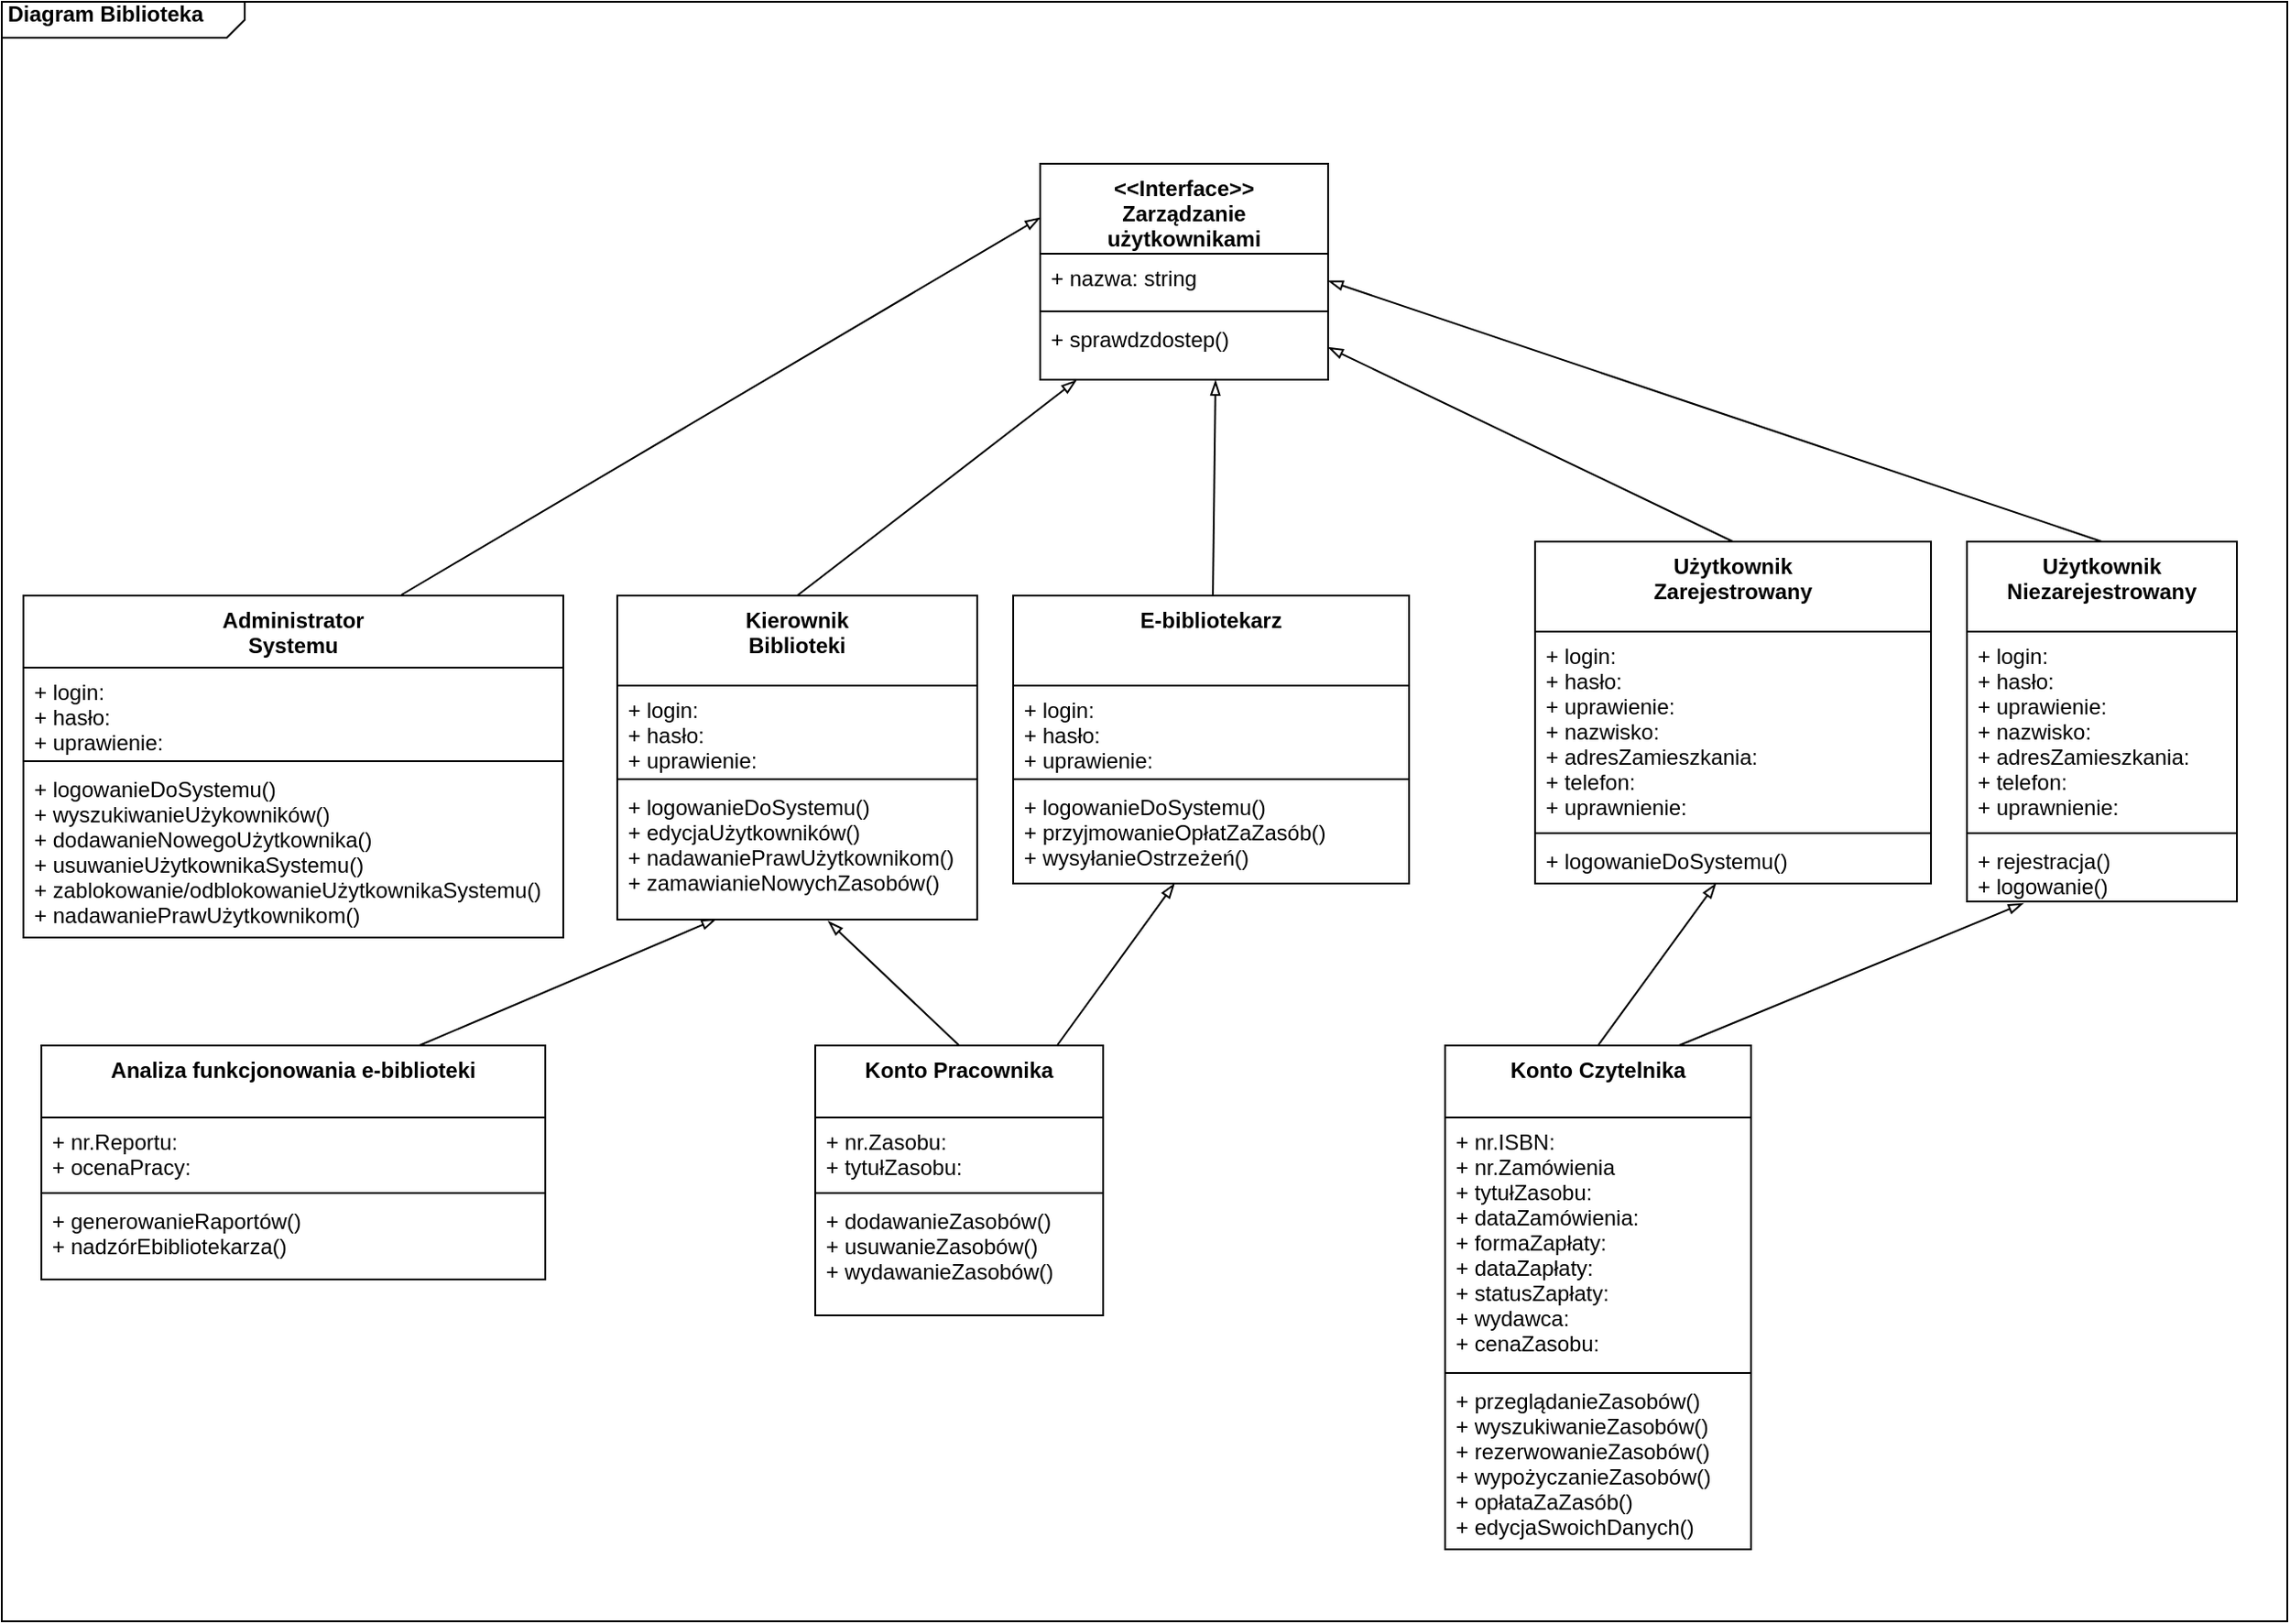 <mxfile version="13.8.5" type="github">
  <diagram id="VM9gNFSTtRiQbZlDsglk" name="Page-1">
    <mxGraphModel dx="496" dy="1932" grid="1" gridSize="10" guides="1" tooltips="1" connect="1" arrows="1" fold="1" page="1" pageScale="1" pageWidth="1169" pageHeight="1654" math="0" shadow="0">
      <root>
        <mxCell id="0" />
        <mxCell id="1" parent="0" />
        <mxCell id="r10WBX3e6Jypb6VtqJ61-32" value="&lt;b&gt;&amp;nbsp;Diagram Biblioteka&lt;/b&gt;" style="html=1;shape=mxgraph.sysml.package;xSize=90;align=left;spacingLeft=10;overflow=fill;strokeWidth=1;recursiveResize=0;labelX=135.71;" vertex="1" parent="1">
          <mxGeometry x="8" y="-100" width="1270" height="900" as="geometry" />
        </mxCell>
        <mxCell id="r10WBX3e6Jypb6VtqJ61-43" style="rounded=0;orthogonalLoop=1;jettySize=auto;html=1;exitX=0.5;exitY=0;exitDx=0;exitDy=0;entryX=0.126;entryY=1.009;entryDx=0;entryDy=0;entryPerimeter=0;endArrow=blockThin;endFill=0;" edge="1" parent="1" source="BHRHvB2tTrrgc57krQOK-1" target="r10WBX3e6Jypb6VtqJ61-4">
          <mxGeometry relative="1" as="geometry" />
        </mxCell>
        <mxCell id="BHRHvB2tTrrgc57krQOK-1" value="Kierownik&#xa;Biblioteki" style="swimlane;fontStyle=1;align=center;verticalAlign=top;childLayout=stackLayout;horizontal=1;startSize=50;horizontalStack=0;resizeParent=1;resizeParentMax=0;resizeLast=0;collapsible=1;marginBottom=0;" parent="1" vertex="1">
          <mxGeometry x="350" y="230" width="200" height="180" as="geometry" />
        </mxCell>
        <mxCell id="BHRHvB2tTrrgc57krQOK-2" value="+ login:&#xa;+ hasło:&#xa;+ uprawienie:" style="text;strokeColor=none;fillColor=none;align=left;verticalAlign=top;spacingLeft=4;spacingRight=4;overflow=hidden;rotatable=0;points=[[0,0.5],[1,0.5]];portConstraint=eastwest;" parent="BHRHvB2tTrrgc57krQOK-1" vertex="1">
          <mxGeometry y="50" width="200" height="50" as="geometry" />
        </mxCell>
        <mxCell id="BHRHvB2tTrrgc57krQOK-3" value="" style="line;strokeWidth=1;fillColor=none;align=left;verticalAlign=middle;spacingTop=-1;spacingLeft=3;spacingRight=3;rotatable=0;labelPosition=right;points=[];portConstraint=eastwest;" parent="BHRHvB2tTrrgc57krQOK-1" vertex="1">
          <mxGeometry y="100" width="200" height="4" as="geometry" />
        </mxCell>
        <mxCell id="BHRHvB2tTrrgc57krQOK-4" value="+ logowanieDoSystemu()&#xa;+ edycjaUżytkowników()&#xa;+ nadawaniePrawUżytkownikom()&#xa;+ zamawianieNowychZasobów()" style="text;strokeColor=none;fillColor=none;align=left;verticalAlign=top;spacingLeft=4;spacingRight=4;overflow=hidden;rotatable=0;points=[[0,0.5],[1,0.5]];portConstraint=eastwest;" parent="BHRHvB2tTrrgc57krQOK-1" vertex="1">
          <mxGeometry y="104" width="200" height="76" as="geometry" />
        </mxCell>
        <mxCell id="BHRHvB2tTrrgc57krQOK-6" value="Administrator&#xa;Systemu" style="swimlane;fontStyle=1;align=center;verticalAlign=top;childLayout=stackLayout;horizontal=1;startSize=40;horizontalStack=0;resizeParent=1;resizeParentMax=0;resizeLast=0;collapsible=1;marginBottom=0;" parent="1" vertex="1">
          <mxGeometry x="20" y="230" width="300" height="190" as="geometry" />
        </mxCell>
        <mxCell id="BHRHvB2tTrrgc57krQOK-7" value="+ login:&#xa;+ hasło:&#xa;+ uprawienie:" style="text;strokeColor=none;fillColor=none;align=left;verticalAlign=top;spacingLeft=4;spacingRight=4;overflow=hidden;rotatable=0;points=[[0,0.5],[1,0.5]];portConstraint=eastwest;" parent="BHRHvB2tTrrgc57krQOK-6" vertex="1">
          <mxGeometry y="40" width="300" height="50" as="geometry" />
        </mxCell>
        <mxCell id="BHRHvB2tTrrgc57krQOK-8" value="" style="line;strokeWidth=1;fillColor=none;align=left;verticalAlign=middle;spacingTop=-1;spacingLeft=3;spacingRight=3;rotatable=0;labelPosition=right;points=[];portConstraint=eastwest;" parent="BHRHvB2tTrrgc57krQOK-6" vertex="1">
          <mxGeometry y="90" width="300" height="4" as="geometry" />
        </mxCell>
        <mxCell id="BHRHvB2tTrrgc57krQOK-9" value="+ logowanieDoSystemu()&#xa;+ wyszukiwanieUżykowników()&#xa;+ dodawanieNowegoUżytkownika()&#xa;+ usuwanieUżytkownikaSystemu()&#xa;+ zablokowanie/odblokowanieUżytkownikaSystemu()&#xa;+ nadawaniePrawUżytkownikom()" style="text;strokeColor=none;fillColor=none;align=left;verticalAlign=top;spacingLeft=4;spacingRight=4;overflow=hidden;rotatable=0;points=[[0,0.5],[1,0.5]];portConstraint=eastwest;" parent="BHRHvB2tTrrgc57krQOK-6" vertex="1">
          <mxGeometry y="94" width="300" height="96" as="geometry" />
        </mxCell>
        <mxCell id="r10WBX3e6Jypb6VtqJ61-1" value="&lt;&lt;Interface&gt;&gt;&#xa;Zarządzanie&#xa;użytkownikami" style="swimlane;fontStyle=1;align=center;verticalAlign=top;childLayout=stackLayout;horizontal=1;startSize=50;horizontalStack=0;resizeParent=1;resizeParentMax=0;resizeLast=0;collapsible=1;marginBottom=0;" vertex="1" parent="1">
          <mxGeometry x="585" y="-10" width="160" height="120" as="geometry" />
        </mxCell>
        <mxCell id="r10WBX3e6Jypb6VtqJ61-2" value="+ nazwa: string" style="text;strokeColor=none;fillColor=none;align=left;verticalAlign=top;spacingLeft=4;spacingRight=4;overflow=hidden;rotatable=0;points=[[0,0.5],[1,0.5]];portConstraint=eastwest;" vertex="1" parent="r10WBX3e6Jypb6VtqJ61-1">
          <mxGeometry y="50" width="160" height="30" as="geometry" />
        </mxCell>
        <mxCell id="r10WBX3e6Jypb6VtqJ61-3" value="" style="line;strokeWidth=1;fillColor=none;align=left;verticalAlign=middle;spacingTop=-1;spacingLeft=3;spacingRight=3;rotatable=0;labelPosition=right;points=[];portConstraint=eastwest;" vertex="1" parent="r10WBX3e6Jypb6VtqJ61-1">
          <mxGeometry y="80" width="160" height="4" as="geometry" />
        </mxCell>
        <mxCell id="r10WBX3e6Jypb6VtqJ61-4" value="+ sprawdzdostep()" style="text;strokeColor=none;fillColor=none;align=left;verticalAlign=top;spacingLeft=4;spacingRight=4;overflow=hidden;rotatable=0;points=[[0,0.5],[1,0.5]];portConstraint=eastwest;" vertex="1" parent="r10WBX3e6Jypb6VtqJ61-1">
          <mxGeometry y="84" width="160" height="36" as="geometry" />
        </mxCell>
        <mxCell id="r10WBX3e6Jypb6VtqJ61-47" style="edgeStyle=none;rounded=0;orthogonalLoop=1;jettySize=auto;html=1;exitX=0.5;exitY=0;exitDx=0;exitDy=0;entryX=1;entryY=0.5;entryDx=0;entryDy=0;endArrow=blockThin;endFill=0;" edge="1" parent="1" source="r10WBX3e6Jypb6VtqJ61-14" target="r10WBX3e6Jypb6VtqJ61-2">
          <mxGeometry relative="1" as="geometry" />
        </mxCell>
        <mxCell id="r10WBX3e6Jypb6VtqJ61-14" value="Użytkownik&#xa;Niezarejestrowany" style="swimlane;fontStyle=1;align=center;verticalAlign=top;childLayout=stackLayout;horizontal=1;startSize=50;horizontalStack=0;resizeParent=1;resizeParentMax=0;resizeLast=0;collapsible=1;marginBottom=0;" vertex="1" parent="1">
          <mxGeometry x="1100" y="200" width="150" height="200" as="geometry" />
        </mxCell>
        <mxCell id="r10WBX3e6Jypb6VtqJ61-15" value="+ login:&#xa;+ hasło:&#xa;+ uprawienie:&#xa;+ nazwisko:&#xa;+ adresZamieszkania:&#xa;+ telefon:&#xa;+ uprawnienie:" style="text;strokeColor=none;fillColor=none;align=left;verticalAlign=top;spacingLeft=4;spacingRight=4;overflow=hidden;rotatable=0;points=[[0,0.5],[1,0.5]];portConstraint=eastwest;" vertex="1" parent="r10WBX3e6Jypb6VtqJ61-14">
          <mxGeometry y="50" width="150" height="110" as="geometry" />
        </mxCell>
        <mxCell id="r10WBX3e6Jypb6VtqJ61-16" value="" style="line;strokeWidth=1;fillColor=none;align=left;verticalAlign=middle;spacingTop=-1;spacingLeft=3;spacingRight=3;rotatable=0;labelPosition=right;points=[];portConstraint=eastwest;" vertex="1" parent="r10WBX3e6Jypb6VtqJ61-14">
          <mxGeometry y="160" width="150" height="4" as="geometry" />
        </mxCell>
        <mxCell id="r10WBX3e6Jypb6VtqJ61-17" value="+ rejestracja()&#xa;+ logowanie()" style="text;strokeColor=none;fillColor=none;align=left;verticalAlign=top;spacingLeft=4;spacingRight=4;overflow=hidden;rotatable=0;points=[[0,0.5],[1,0.5]];portConstraint=eastwest;" vertex="1" parent="r10WBX3e6Jypb6VtqJ61-14">
          <mxGeometry y="164" width="150" height="36" as="geometry" />
        </mxCell>
        <mxCell id="r10WBX3e6Jypb6VtqJ61-49" style="edgeStyle=none;rounded=0;orthogonalLoop=1;jettySize=auto;html=1;exitX=0.5;exitY=0;exitDx=0;exitDy=0;entryX=0.586;entryY=1.013;entryDx=0;entryDy=0;entryPerimeter=0;endArrow=blockThin;endFill=0;" edge="1" parent="1" source="r10WBX3e6Jypb6VtqJ61-19" target="BHRHvB2tTrrgc57krQOK-4">
          <mxGeometry relative="1" as="geometry" />
        </mxCell>
        <mxCell id="r10WBX3e6Jypb6VtqJ61-50" style="edgeStyle=none;rounded=0;orthogonalLoop=1;jettySize=auto;html=1;endArrow=blockThin;endFill=0;" edge="1" parent="1" source="r10WBX3e6Jypb6VtqJ61-19" target="r10WBX3e6Jypb6VtqJ61-9">
          <mxGeometry relative="1" as="geometry" />
        </mxCell>
        <mxCell id="r10WBX3e6Jypb6VtqJ61-19" value="Konto Pracownika" style="swimlane;fontStyle=1;align=center;verticalAlign=top;childLayout=stackLayout;horizontal=1;startSize=40;horizontalStack=0;resizeParent=1;resizeParentMax=0;resizeLast=0;collapsible=1;marginBottom=0;" vertex="1" parent="1">
          <mxGeometry x="460" y="480" width="160" height="150" as="geometry" />
        </mxCell>
        <mxCell id="r10WBX3e6Jypb6VtqJ61-20" value="+ nr.Zasobu:&#xa;+ tytułZasobu:" style="text;strokeColor=none;fillColor=none;align=left;verticalAlign=top;spacingLeft=4;spacingRight=4;overflow=hidden;rotatable=0;points=[[0,0.5],[1,0.5]];portConstraint=eastwest;" vertex="1" parent="r10WBX3e6Jypb6VtqJ61-19">
          <mxGeometry y="40" width="160" height="40" as="geometry" />
        </mxCell>
        <mxCell id="r10WBX3e6Jypb6VtqJ61-21" value="" style="line;strokeWidth=1;fillColor=none;align=left;verticalAlign=middle;spacingTop=-1;spacingLeft=3;spacingRight=3;rotatable=0;labelPosition=right;points=[];portConstraint=eastwest;" vertex="1" parent="r10WBX3e6Jypb6VtqJ61-19">
          <mxGeometry y="80" width="160" height="4" as="geometry" />
        </mxCell>
        <mxCell id="r10WBX3e6Jypb6VtqJ61-22" value="+ dodawanieZasobów()&#xa;+ usuwanieZasobów()&#xa;+ wydawanieZasobów()" style="text;strokeColor=none;fillColor=none;align=left;verticalAlign=top;spacingLeft=4;spacingRight=4;overflow=hidden;rotatable=0;points=[[0,0.5],[1,0.5]];portConstraint=eastwest;" vertex="1" parent="r10WBX3e6Jypb6VtqJ61-19">
          <mxGeometry y="84" width="160" height="66" as="geometry" />
        </mxCell>
        <mxCell id="r10WBX3e6Jypb6VtqJ61-48" style="edgeStyle=none;rounded=0;orthogonalLoop=1;jettySize=auto;html=1;exitX=0.75;exitY=0;exitDx=0;exitDy=0;entryX=0.276;entryY=0.995;entryDx=0;entryDy=0;entryPerimeter=0;endArrow=blockThin;endFill=0;" edge="1" parent="1" source="r10WBX3e6Jypb6VtqJ61-23" target="BHRHvB2tTrrgc57krQOK-4">
          <mxGeometry relative="1" as="geometry" />
        </mxCell>
        <mxCell id="r10WBX3e6Jypb6VtqJ61-23" value="Analiza funkcjonowania e-biblioteki" style="swimlane;fontStyle=1;align=center;verticalAlign=top;childLayout=stackLayout;horizontal=1;startSize=40;horizontalStack=0;resizeParent=1;resizeParentMax=0;resizeLast=0;collapsible=1;marginBottom=0;" vertex="1" parent="1">
          <mxGeometry x="30" y="480" width="280" height="130" as="geometry" />
        </mxCell>
        <mxCell id="r10WBX3e6Jypb6VtqJ61-24" value="+ nr.Reportu:&#xa;+ ocenaPracy:" style="text;strokeColor=none;fillColor=none;align=left;verticalAlign=top;spacingLeft=4;spacingRight=4;overflow=hidden;rotatable=0;points=[[0,0.5],[1,0.5]];portConstraint=eastwest;" vertex="1" parent="r10WBX3e6Jypb6VtqJ61-23">
          <mxGeometry y="40" width="280" height="40" as="geometry" />
        </mxCell>
        <mxCell id="r10WBX3e6Jypb6VtqJ61-25" value="" style="line;strokeWidth=1;fillColor=none;align=left;verticalAlign=middle;spacingTop=-1;spacingLeft=3;spacingRight=3;rotatable=0;labelPosition=right;points=[];portConstraint=eastwest;" vertex="1" parent="r10WBX3e6Jypb6VtqJ61-23">
          <mxGeometry y="80" width="280" height="4" as="geometry" />
        </mxCell>
        <mxCell id="r10WBX3e6Jypb6VtqJ61-26" value="+ generowanieRaportów()&#xa;+ nadzórEbibliotekarza()" style="text;strokeColor=none;fillColor=none;align=left;verticalAlign=top;spacingLeft=4;spacingRight=4;overflow=hidden;rotatable=0;points=[[0,0.5],[1,0.5]];portConstraint=eastwest;" vertex="1" parent="r10WBX3e6Jypb6VtqJ61-23">
          <mxGeometry y="84" width="280" height="46" as="geometry" />
        </mxCell>
        <mxCell id="r10WBX3e6Jypb6VtqJ61-51" style="edgeStyle=none;rounded=0;orthogonalLoop=1;jettySize=auto;html=1;exitX=0.5;exitY=0;exitDx=0;exitDy=0;endArrow=blockThin;endFill=0;" edge="1" parent="1" source="r10WBX3e6Jypb6VtqJ61-28" target="r10WBX3e6Jypb6VtqJ61-13">
          <mxGeometry relative="1" as="geometry" />
        </mxCell>
        <mxCell id="r10WBX3e6Jypb6VtqJ61-52" value="" style="edgeStyle=none;rounded=0;orthogonalLoop=1;jettySize=auto;html=1;exitX=0.75;exitY=0;exitDx=0;exitDy=0;endArrow=blockThin;endFill=0;" edge="1" parent="1">
          <mxGeometry relative="1" as="geometry">
            <mxPoint x="937.5" y="481" as="sourcePoint" />
            <mxPoint x="1131.378" y="401" as="targetPoint" />
          </mxGeometry>
        </mxCell>
        <mxCell id="r10WBX3e6Jypb6VtqJ61-28" value="Konto Czytelnika" style="swimlane;fontStyle=1;align=center;verticalAlign=top;childLayout=stackLayout;horizontal=1;startSize=40;horizontalStack=0;resizeParent=1;resizeParentMax=0;resizeLast=0;collapsible=1;marginBottom=0;" vertex="1" parent="1">
          <mxGeometry x="810" y="480" width="170" height="280" as="geometry" />
        </mxCell>
        <mxCell id="r10WBX3e6Jypb6VtqJ61-29" value="+ nr.ISBN:&#xa;+ nr.Zamówienia&#xa;+ tytułZasobu:&#xa;+ dataZamówienia:&#xa;+ formaZapłaty:&#xa;+ dataZapłaty:&#xa;+ statusZapłaty:&#xa;+ wydawca:&#xa;+ cenaZasobu:&#xa;&#xa;" style="text;strokeColor=none;fillColor=none;align=left;verticalAlign=top;spacingLeft=4;spacingRight=4;overflow=hidden;rotatable=0;points=[[0,0.5],[1,0.5]];portConstraint=eastwest;" vertex="1" parent="r10WBX3e6Jypb6VtqJ61-28">
          <mxGeometry y="40" width="170" height="140" as="geometry" />
        </mxCell>
        <mxCell id="r10WBX3e6Jypb6VtqJ61-30" value="" style="line;strokeWidth=1;fillColor=none;align=left;verticalAlign=middle;spacingTop=-1;spacingLeft=3;spacingRight=3;rotatable=0;labelPosition=right;points=[];portConstraint=eastwest;" vertex="1" parent="r10WBX3e6Jypb6VtqJ61-28">
          <mxGeometry y="180" width="170" height="4" as="geometry" />
        </mxCell>
        <mxCell id="r10WBX3e6Jypb6VtqJ61-31" value="+ przeglądanieZasobów()&#xa;+ wyszukiwanieZasobów()&#xa;+ rezerwowanieZasobów()&#xa;+ wypożyczanieZasobów()&#xa;+ opłataZaZasób()&#xa;+ edycjaSwoichDanych()" style="text;strokeColor=none;fillColor=none;align=left;verticalAlign=top;spacingLeft=4;spacingRight=4;overflow=hidden;rotatable=0;points=[[0,0.5],[1,0.5]];portConstraint=eastwest;" vertex="1" parent="r10WBX3e6Jypb6VtqJ61-28">
          <mxGeometry y="184" width="170" height="96" as="geometry" />
        </mxCell>
        <mxCell id="r10WBX3e6Jypb6VtqJ61-46" style="edgeStyle=none;rounded=0;orthogonalLoop=1;jettySize=auto;html=1;exitX=0.5;exitY=0;exitDx=0;exitDy=0;entryX=1;entryY=0.5;entryDx=0;entryDy=0;endArrow=blockThin;endFill=0;" edge="1" parent="1" source="r10WBX3e6Jypb6VtqJ61-10" target="r10WBX3e6Jypb6VtqJ61-4">
          <mxGeometry relative="1" as="geometry" />
        </mxCell>
        <mxCell id="r10WBX3e6Jypb6VtqJ61-10" value="Użytkownik&#xa;Zarejestrowany" style="swimlane;fontStyle=1;align=center;verticalAlign=top;childLayout=stackLayout;horizontal=1;startSize=50;horizontalStack=0;resizeParent=1;resizeParentMax=0;resizeLast=0;collapsible=1;marginBottom=0;" vertex="1" parent="1">
          <mxGeometry x="860" y="200" width="220" height="190" as="geometry" />
        </mxCell>
        <mxCell id="r10WBX3e6Jypb6VtqJ61-11" value="+ login:&#xa;+ hasło:&#xa;+ uprawienie:&#xa;+ nazwisko:&#xa;+ adresZamieszkania:&#xa;+ telefon:&#xa;+ uprawnienie:" style="text;strokeColor=none;fillColor=none;align=left;verticalAlign=top;spacingLeft=4;spacingRight=4;overflow=hidden;rotatable=0;points=[[0,0.5],[1,0.5]];portConstraint=eastwest;" vertex="1" parent="r10WBX3e6Jypb6VtqJ61-10">
          <mxGeometry y="50" width="220" height="110" as="geometry" />
        </mxCell>
        <mxCell id="r10WBX3e6Jypb6VtqJ61-12" value="" style="line;strokeWidth=1;fillColor=none;align=left;verticalAlign=middle;spacingTop=-1;spacingLeft=3;spacingRight=3;rotatable=0;labelPosition=right;points=[];portConstraint=eastwest;" vertex="1" parent="r10WBX3e6Jypb6VtqJ61-10">
          <mxGeometry y="160" width="220" height="4" as="geometry" />
        </mxCell>
        <mxCell id="r10WBX3e6Jypb6VtqJ61-13" value="+ logowanieDoSystemu()" style="text;strokeColor=none;fillColor=none;align=left;verticalAlign=top;spacingLeft=4;spacingRight=4;overflow=hidden;rotatable=0;points=[[0,0.5],[1,0.5]];portConstraint=eastwest;" vertex="1" parent="r10WBX3e6Jypb6VtqJ61-10">
          <mxGeometry y="164" width="220" height="26" as="geometry" />
        </mxCell>
        <mxCell id="r10WBX3e6Jypb6VtqJ61-45" style="edgeStyle=none;rounded=0;orthogonalLoop=1;jettySize=auto;html=1;entryX=0.609;entryY=1.009;entryDx=0;entryDy=0;entryPerimeter=0;endArrow=blockThin;endFill=0;" edge="1" parent="1" source="r10WBX3e6Jypb6VtqJ61-6" target="r10WBX3e6Jypb6VtqJ61-4">
          <mxGeometry relative="1" as="geometry" />
        </mxCell>
        <mxCell id="r10WBX3e6Jypb6VtqJ61-6" value="E-bibliotekarz" style="swimlane;fontStyle=1;align=center;verticalAlign=top;childLayout=stackLayout;horizontal=1;startSize=50;horizontalStack=0;resizeParent=1;resizeParentMax=0;resizeLast=0;collapsible=1;marginBottom=0;" vertex="1" parent="1">
          <mxGeometry x="570" y="230" width="220" height="160" as="geometry" />
        </mxCell>
        <mxCell id="r10WBX3e6Jypb6VtqJ61-7" value="+ login:&#xa;+ hasło:&#xa;+ uprawienie:" style="text;strokeColor=none;fillColor=none;align=left;verticalAlign=top;spacingLeft=4;spacingRight=4;overflow=hidden;rotatable=0;points=[[0,0.5],[1,0.5]];portConstraint=eastwest;" vertex="1" parent="r10WBX3e6Jypb6VtqJ61-6">
          <mxGeometry y="50" width="220" height="50" as="geometry" />
        </mxCell>
        <mxCell id="r10WBX3e6Jypb6VtqJ61-8" value="" style="line;strokeWidth=1;fillColor=none;align=left;verticalAlign=middle;spacingTop=-1;spacingLeft=3;spacingRight=3;rotatable=0;labelPosition=right;points=[];portConstraint=eastwest;" vertex="1" parent="r10WBX3e6Jypb6VtqJ61-6">
          <mxGeometry y="100" width="220" height="4" as="geometry" />
        </mxCell>
        <mxCell id="r10WBX3e6Jypb6VtqJ61-9" value="+ logowanieDoSystemu()&#xa;+ przyjmowanieOpłatZaZasób()&#xa;+ wysyłanieOstrzeżeń()" style="text;strokeColor=none;fillColor=none;align=left;verticalAlign=top;spacingLeft=4;spacingRight=4;overflow=hidden;rotatable=0;points=[[0,0.5],[1,0.5]];portConstraint=eastwest;" vertex="1" parent="r10WBX3e6Jypb6VtqJ61-6">
          <mxGeometry y="104" width="220" height="56" as="geometry" />
        </mxCell>
        <mxCell id="r10WBX3e6Jypb6VtqJ61-44" style="rounded=0;orthogonalLoop=1;jettySize=auto;html=1;exitX=0.7;exitY=-0.002;exitDx=0;exitDy=0;endArrow=blockThin;endFill=0;exitPerimeter=0;entryX=0;entryY=0.25;entryDx=0;entryDy=0;" edge="1" parent="1" source="BHRHvB2tTrrgc57krQOK-6" target="r10WBX3e6Jypb6VtqJ61-1">
          <mxGeometry relative="1" as="geometry">
            <mxPoint x="240" y="230" as="sourcePoint" />
            <mxPoint x="395" y="110" as="targetPoint" />
          </mxGeometry>
        </mxCell>
      </root>
    </mxGraphModel>
  </diagram>
</mxfile>
